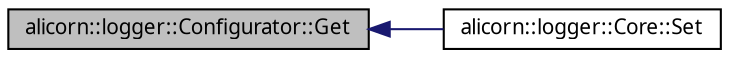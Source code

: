 digraph "alicorn::logger::Configurator::Get"
{
 // INTERACTIVE_SVG=YES
  edge [fontname="Verdana",fontsize="10",labelfontname="Verdana",labelfontsize="10"];
  node [fontname="Verdana",fontsize="10",shape=record];
  rankdir="LR";
  Node1 [label="alicorn::logger::Configurator::Get",height=0.2,width=0.4,color="black", fillcolor="grey75", style="filled", fontcolor="black"];
  Node1 -> Node2 [dir="back",color="midnightblue",fontsize="10",style="solid",fontname="Verdana"];
  Node2 [label="alicorn::logger::Core::Set",height=0.2,width=0.4,color="black", fillcolor="white", style="filled",URL="$a00073.html#ab1361aa8875cbd9727192fa433b7fa94",tooltip="Функция для записи сообщения в лог. "];
}
